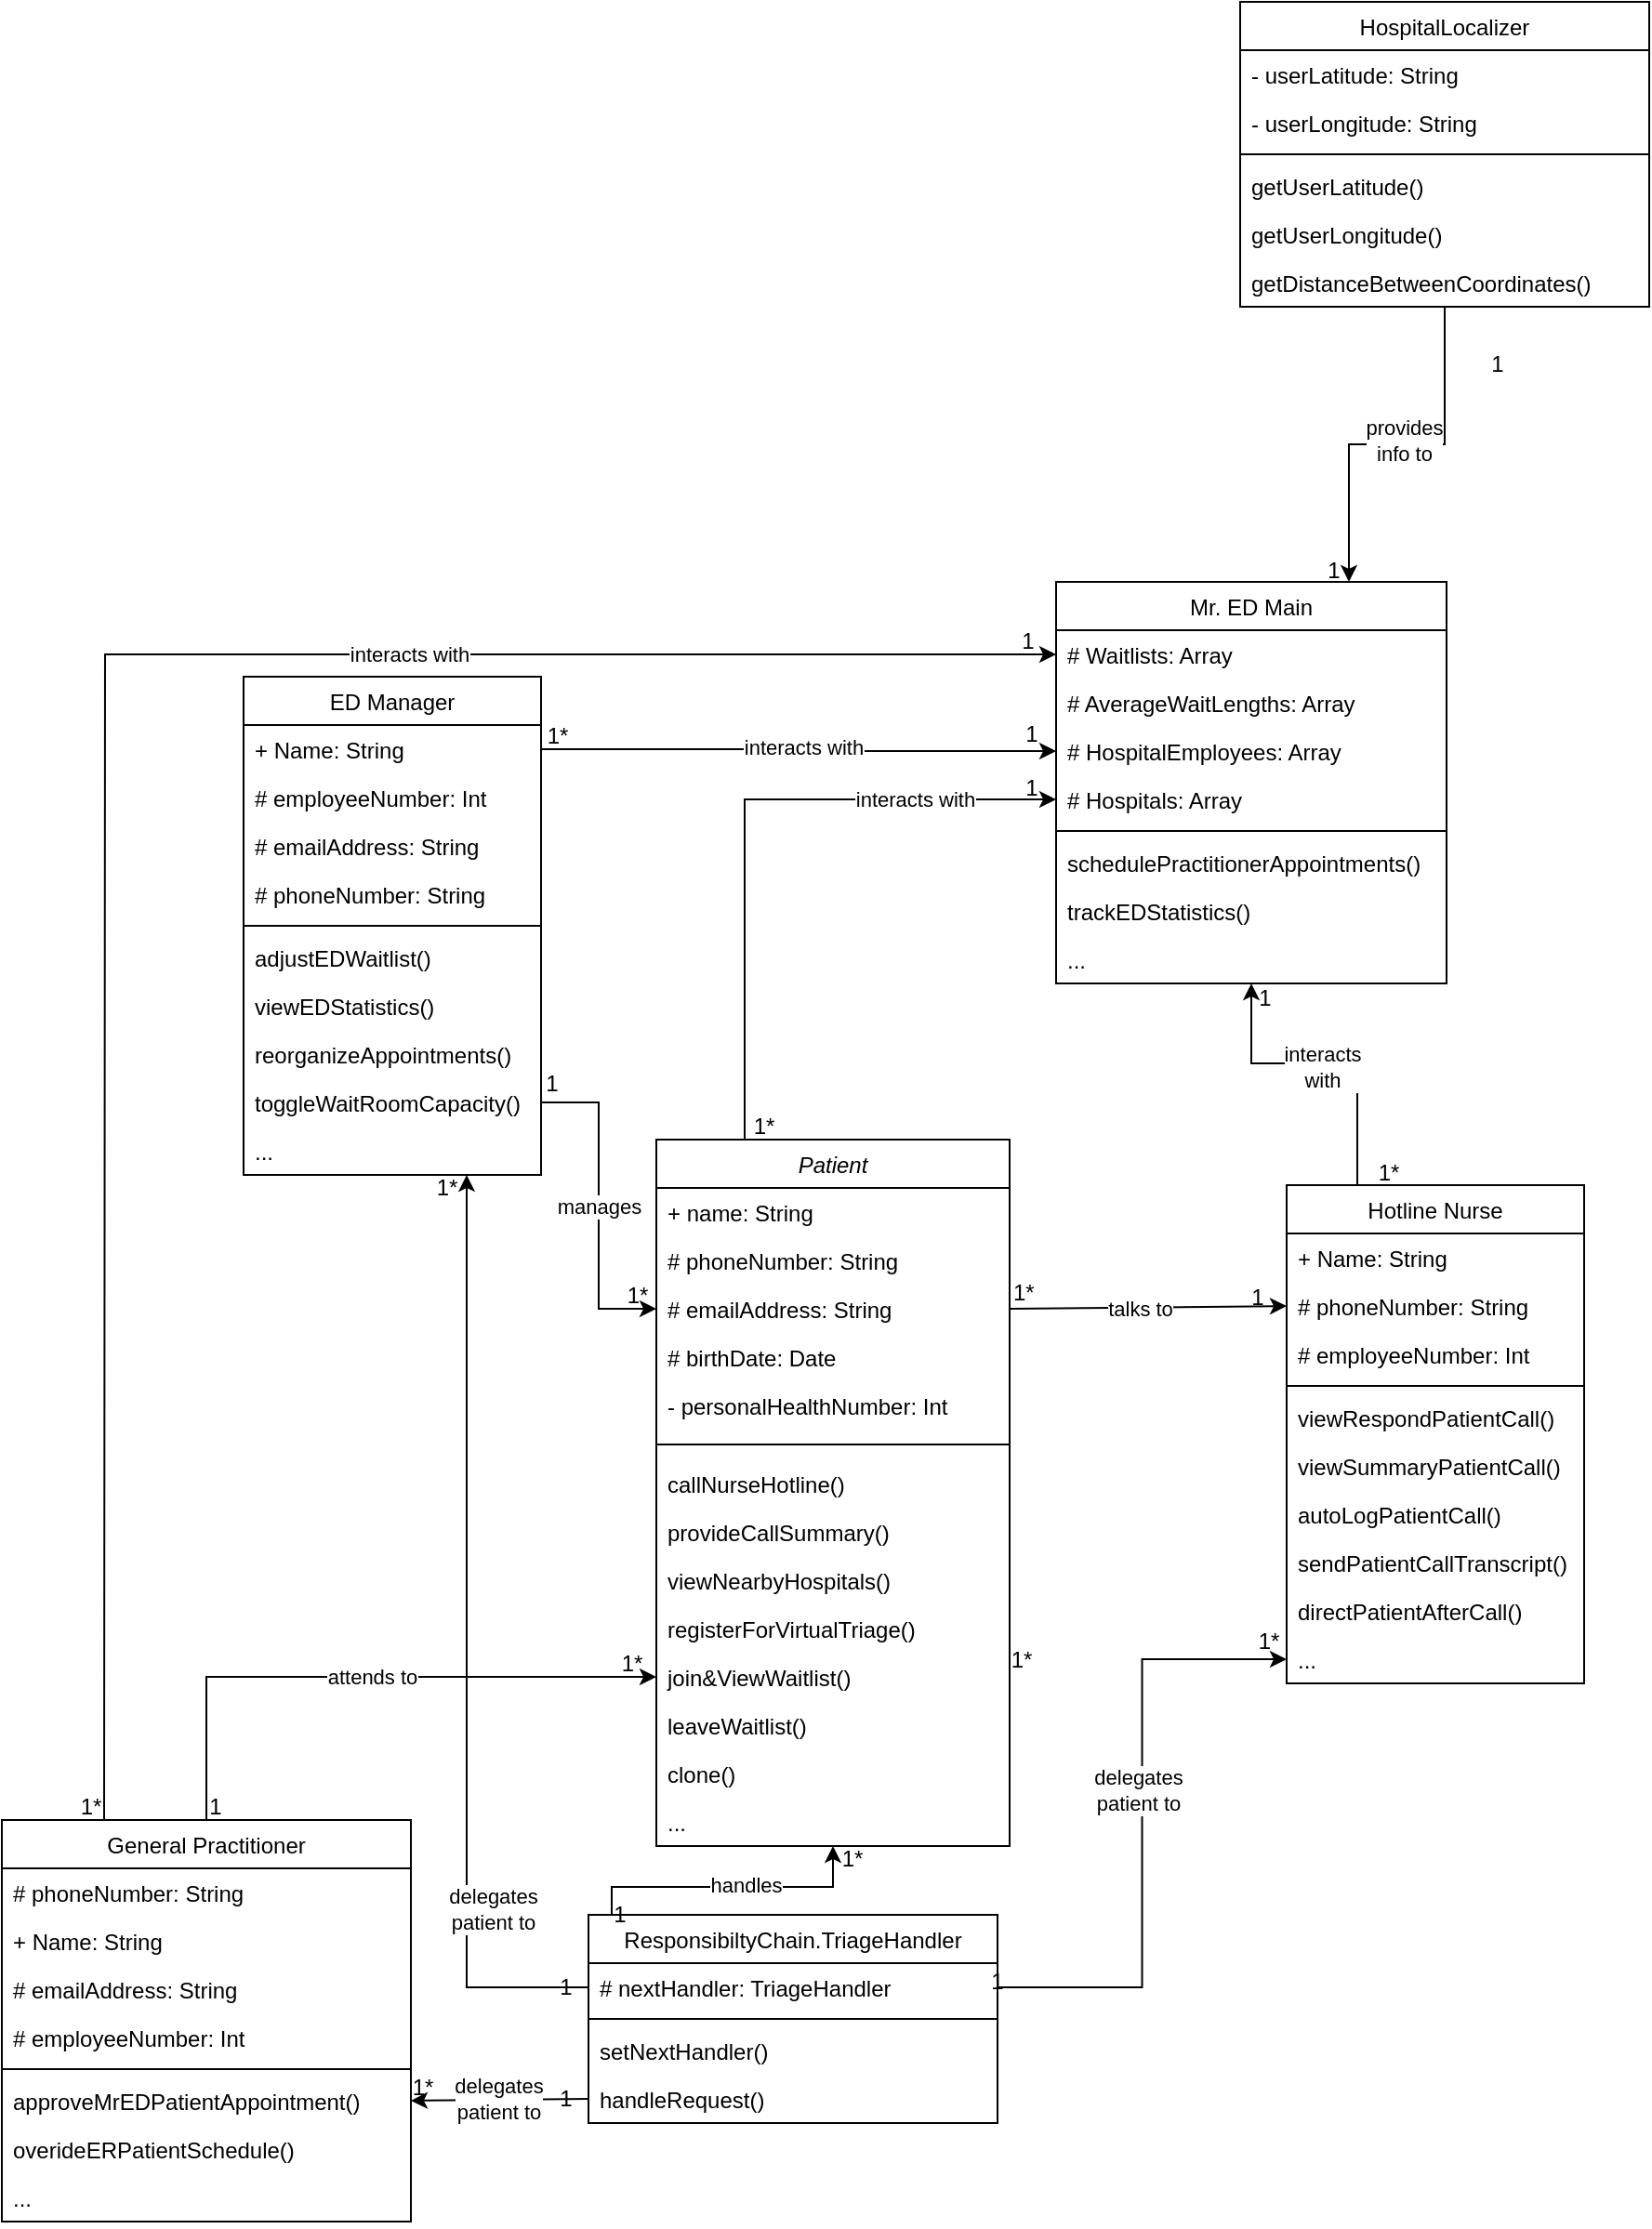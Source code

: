 <mxfile version="24.8.8">
  <diagram id="C5RBs43oDa-KdzZeNtuy" name="Page-1">
    <mxGraphModel dx="1405" dy="684" grid="1" gridSize="10" guides="1" tooltips="1" connect="1" arrows="1" fold="1" page="1" pageScale="1" pageWidth="827" pageHeight="1169" math="0" shadow="0">
      <root>
        <mxCell id="WIyWlLk6GJQsqaUBKTNV-0" />
        <mxCell id="WIyWlLk6GJQsqaUBKTNV-1" parent="WIyWlLk6GJQsqaUBKTNV-0" />
        <mxCell id="qQbIcZdgjEW8v5UKSIZu-0" value="" style="endArrow=classic;shadow=0;strokeWidth=1;rounded=0;endFill=1;elbow=vertical;exitX=1;exitY=0.5;exitDx=0;exitDy=0;entryX=0;entryY=0.5;entryDx=0;entryDy=0;" edge="1" parent="WIyWlLk6GJQsqaUBKTNV-1" source="qQbIcZdgjEW8v5UKSIZu-126" target="qQbIcZdgjEW8v5UKSIZu-165">
          <mxGeometry x="-0.002" relative="1" as="geometry">
            <mxPoint x="545" y="922.151" as="sourcePoint" />
            <mxPoint x="754" y="983" as="targetPoint" />
            <mxPoint as="offset" />
          </mxGeometry>
        </mxCell>
        <mxCell id="qQbIcZdgjEW8v5UKSIZu-1" value="1*" style="resizable=0;align=left;verticalAlign=bottom;labelBackgroundColor=none;fontSize=12;" connectable="0" vertex="1" parent="qQbIcZdgjEW8v5UKSIZu-0">
          <mxGeometry x="-1" relative="1" as="geometry">
            <mxPoint as="offset" />
          </mxGeometry>
        </mxCell>
        <mxCell id="qQbIcZdgjEW8v5UKSIZu-2" value="talks to" style="edgeLabel;html=1;align=center;verticalAlign=middle;resizable=0;points=[];" vertex="1" connectable="0" parent="qQbIcZdgjEW8v5UKSIZu-0">
          <mxGeometry x="0.102" y="-2" relative="1" as="geometry">
            <mxPoint x="-12" y="-1" as="offset" />
          </mxGeometry>
        </mxCell>
        <mxCell id="qQbIcZdgjEW8v5UKSIZu-3" value="interacts with" style="edgeStyle=orthogonalEdgeStyle;rounded=0;orthogonalLoop=1;jettySize=auto;html=1;exitX=0.25;exitY=0;exitDx=0;exitDy=0;entryX=0;entryY=0.5;entryDx=0;entryDy=0;" edge="1" parent="WIyWlLk6GJQsqaUBKTNV-1" source="qQbIcZdgjEW8v5UKSIZu-123" target="qQbIcZdgjEW8v5UKSIZu-60">
          <mxGeometry x="0.565" relative="1" as="geometry">
            <mxPoint as="offset" />
          </mxGeometry>
        </mxCell>
        <mxCell id="qQbIcZdgjEW8v5UKSIZu-4" value="ED Manager" style="swimlane;fontStyle=0;align=center;verticalAlign=top;childLayout=stackLayout;horizontal=1;startSize=26;horizontalStack=0;resizeParent=1;resizeLast=0;collapsible=1;marginBottom=0;rounded=0;shadow=0;strokeWidth=1;" vertex="1" parent="WIyWlLk6GJQsqaUBKTNV-1">
          <mxGeometry x="240" y="643" width="160" height="268" as="geometry">
            <mxRectangle x="130" y="380" width="160" height="26" as="alternateBounds" />
          </mxGeometry>
        </mxCell>
        <mxCell id="qQbIcZdgjEW8v5UKSIZu-5" value="+ Name: String" style="text;align=left;verticalAlign=top;spacingLeft=4;spacingRight=4;overflow=hidden;rotatable=0;points=[[0,0.5],[1,0.5]];portConstraint=eastwest;" vertex="1" parent="qQbIcZdgjEW8v5UKSIZu-4">
          <mxGeometry y="26" width="160" height="26" as="geometry" />
        </mxCell>
        <mxCell id="qQbIcZdgjEW8v5UKSIZu-6" value="# employeeNumber: Int" style="text;align=left;verticalAlign=top;spacingLeft=4;spacingRight=4;overflow=hidden;rotatable=0;points=[[0,0.5],[1,0.5]];portConstraint=eastwest;rounded=0;shadow=0;html=0;" vertex="1" parent="qQbIcZdgjEW8v5UKSIZu-4">
          <mxGeometry y="52" width="160" height="26" as="geometry" />
        </mxCell>
        <mxCell id="qQbIcZdgjEW8v5UKSIZu-7" value="# emailAddress: String" style="text;align=left;verticalAlign=top;spacingLeft=4;spacingRight=4;overflow=hidden;rotatable=0;points=[[0,0.5],[1,0.5]];portConstraint=eastwest;rounded=0;shadow=0;html=0;" vertex="1" parent="qQbIcZdgjEW8v5UKSIZu-4">
          <mxGeometry y="78" width="160" height="26" as="geometry" />
        </mxCell>
        <mxCell id="qQbIcZdgjEW8v5UKSIZu-8" value="# phoneNumber: String" style="text;align=left;verticalAlign=top;spacingLeft=4;spacingRight=4;overflow=hidden;rotatable=0;points=[[0,0.5],[1,0.5]];portConstraint=eastwest;rounded=0;shadow=0;html=0;" vertex="1" parent="qQbIcZdgjEW8v5UKSIZu-4">
          <mxGeometry y="104" width="160" height="26" as="geometry" />
        </mxCell>
        <mxCell id="qQbIcZdgjEW8v5UKSIZu-9" value="" style="line;html=1;strokeWidth=1;align=left;verticalAlign=middle;spacingTop=-1;spacingLeft=3;spacingRight=3;rotatable=0;labelPosition=right;points=[];portConstraint=eastwest;" vertex="1" parent="qQbIcZdgjEW8v5UKSIZu-4">
          <mxGeometry y="130" width="160" height="8" as="geometry" />
        </mxCell>
        <mxCell id="qQbIcZdgjEW8v5UKSIZu-10" value="adjustEDWaitlist()&#xa;" style="text;align=left;verticalAlign=top;spacingLeft=4;spacingRight=4;overflow=hidden;rotatable=0;points=[[0,0.5],[1,0.5]];portConstraint=eastwest;" vertex="1" parent="qQbIcZdgjEW8v5UKSIZu-4">
          <mxGeometry y="138" width="160" height="26" as="geometry" />
        </mxCell>
        <mxCell id="qQbIcZdgjEW8v5UKSIZu-11" value="viewEDStatistics()&#xa;" style="text;align=left;verticalAlign=top;spacingLeft=4;spacingRight=4;overflow=hidden;rotatable=0;points=[[0,0.5],[1,0.5]];portConstraint=eastwest;" vertex="1" parent="qQbIcZdgjEW8v5UKSIZu-4">
          <mxGeometry y="164" width="160" height="26" as="geometry" />
        </mxCell>
        <mxCell id="qQbIcZdgjEW8v5UKSIZu-12" value="reorganizeAppointments()" style="text;align=left;verticalAlign=top;spacingLeft=4;spacingRight=4;overflow=hidden;rotatable=0;points=[[0,0.5],[1,0.5]];portConstraint=eastwest;" vertex="1" parent="qQbIcZdgjEW8v5UKSIZu-4">
          <mxGeometry y="190" width="160" height="26" as="geometry" />
        </mxCell>
        <mxCell id="qQbIcZdgjEW8v5UKSIZu-13" value="toggleWaitRoomCapacity()" style="text;align=left;verticalAlign=top;spacingLeft=4;spacingRight=4;overflow=hidden;rotatable=0;points=[[0,0.5],[1,0.5]];portConstraint=eastwest;" vertex="1" parent="qQbIcZdgjEW8v5UKSIZu-4">
          <mxGeometry y="216" width="160" height="26" as="geometry" />
        </mxCell>
        <mxCell id="qQbIcZdgjEW8v5UKSIZu-14" value="..." style="text;align=left;verticalAlign=top;spacingLeft=4;spacingRight=4;overflow=hidden;rotatable=0;points=[[0,0.5],[1,0.5]];portConstraint=eastwest;" vertex="1" parent="qQbIcZdgjEW8v5UKSIZu-4">
          <mxGeometry y="242" width="160" height="26" as="geometry" />
        </mxCell>
        <mxCell id="qQbIcZdgjEW8v5UKSIZu-15" style="edgeStyle=orthogonalEdgeStyle;rounded=0;orthogonalLoop=1;jettySize=auto;html=1;entryX=0.5;entryY=1;entryDx=0;entryDy=0;" edge="1" parent="WIyWlLk6GJQsqaUBKTNV-1" source="qQbIcZdgjEW8v5UKSIZu-163" target="qQbIcZdgjEW8v5UKSIZu-56">
          <mxGeometry relative="1" as="geometry">
            <mxPoint x="750" y="814" as="targetPoint" />
            <Array as="points">
              <mxPoint x="839" y="851" />
              <mxPoint x="782" y="851" />
            </Array>
          </mxGeometry>
        </mxCell>
        <mxCell id="qQbIcZdgjEW8v5UKSIZu-16" value="interacts&lt;div&gt;with&lt;/div&gt;" style="edgeLabel;html=1;align=center;verticalAlign=middle;resizable=0;points=[];" vertex="1" connectable="0" parent="qQbIcZdgjEW8v5UKSIZu-15">
          <mxGeometry x="0.129" y="1" relative="1" as="geometry">
            <mxPoint x="9" y="1" as="offset" />
          </mxGeometry>
        </mxCell>
        <mxCell id="qQbIcZdgjEW8v5UKSIZu-17" value="interacts with" style="edgeStyle=orthogonalEdgeStyle;rounded=0;orthogonalLoop=1;jettySize=auto;html=1;entryX=0;entryY=0.5;entryDx=0;entryDy=0;" edge="1" parent="WIyWlLk6GJQsqaUBKTNV-1" target="qQbIcZdgjEW8v5UKSIZu-57">
          <mxGeometry x="0.389" relative="1" as="geometry">
            <mxPoint x="165" y="1258" as="sourcePoint" />
            <mxPoint as="offset" />
          </mxGeometry>
        </mxCell>
        <mxCell id="qQbIcZdgjEW8v5UKSIZu-18" value="manages" style="edgeStyle=orthogonalEdgeStyle;rounded=0;orthogonalLoop=1;jettySize=auto;html=1;exitX=1;exitY=0.5;exitDx=0;exitDy=0;entryX=0;entryY=0.5;entryDx=0;entryDy=0;" edge="1" parent="WIyWlLk6GJQsqaUBKTNV-1" source="qQbIcZdgjEW8v5UKSIZu-13" target="qQbIcZdgjEW8v5UKSIZu-126">
          <mxGeometry relative="1" as="geometry" />
        </mxCell>
        <mxCell id="qQbIcZdgjEW8v5UKSIZu-19" value="1*" style="text;strokeColor=none;align=center;fillColor=none;html=1;verticalAlign=middle;whiteSpace=wrap;rounded=0;" vertex="1" parent="WIyWlLk6GJQsqaUBKTNV-1">
          <mxGeometry x="379" y="660" width="60" height="30" as="geometry" />
        </mxCell>
        <mxCell id="qQbIcZdgjEW8v5UKSIZu-20" value="1" style="text;strokeColor=none;align=center;fillColor=none;html=1;verticalAlign=middle;whiteSpace=wrap;rounded=0;" vertex="1" parent="WIyWlLk6GJQsqaUBKTNV-1">
          <mxGeometry x="376" y="847" width="60" height="30" as="geometry" />
        </mxCell>
        <mxCell id="qQbIcZdgjEW8v5UKSIZu-21" value="" style="rounded=0;whiteSpace=wrap;html=1;strokeColor=none;" vertex="1" parent="WIyWlLk6GJQsqaUBKTNV-1">
          <mxGeometry x="127" y="1355" width="120" height="60" as="geometry" />
        </mxCell>
        <mxCell id="qQbIcZdgjEW8v5UKSIZu-22" style="edgeStyle=orthogonalEdgeStyle;rounded=0;orthogonalLoop=1;jettySize=auto;html=1;entryX=0.5;entryY=1;entryDx=0;entryDy=0;" edge="1" parent="WIyWlLk6GJQsqaUBKTNV-1" source="qQbIcZdgjEW8v5UKSIZu-24" target="qQbIcZdgjEW8v5UKSIZu-123">
          <mxGeometry relative="1" as="geometry">
            <Array as="points">
              <mxPoint x="438" y="1294" />
              <mxPoint x="557" y="1294" />
            </Array>
          </mxGeometry>
        </mxCell>
        <mxCell id="qQbIcZdgjEW8v5UKSIZu-23" value="handles" style="edgeLabel;html=1;align=center;verticalAlign=middle;resizable=0;points=[];" vertex="1" connectable="0" parent="qQbIcZdgjEW8v5UKSIZu-22">
          <mxGeometry x="-0.354" y="2" relative="1" as="geometry">
            <mxPoint x="36" y="1" as="offset" />
          </mxGeometry>
        </mxCell>
        <mxCell id="qQbIcZdgjEW8v5UKSIZu-24" value="ResponsibiltyChain.TriageHandler" style="swimlane;fontStyle=0;align=center;verticalAlign=top;childLayout=stackLayout;horizontal=1;startSize=26;horizontalStack=0;resizeParent=1;resizeLast=0;collapsible=1;marginBottom=0;rounded=0;shadow=0;strokeWidth=1;" vertex="1" parent="WIyWlLk6GJQsqaUBKTNV-1">
          <mxGeometry x="425.5" y="1309" width="220" height="112" as="geometry">
            <mxRectangle x="550" y="140" width="160" height="26" as="alternateBounds" />
          </mxGeometry>
        </mxCell>
        <mxCell id="qQbIcZdgjEW8v5UKSIZu-25" value="# nextHandler: TriageHandler" style="text;align=left;verticalAlign=top;spacingLeft=4;spacingRight=4;overflow=hidden;rotatable=0;points=[[0,0.5],[1,0.5]];portConstraint=eastwest;rounded=0;shadow=0;html=0;" vertex="1" parent="qQbIcZdgjEW8v5UKSIZu-24">
          <mxGeometry y="26" width="220" height="26" as="geometry" />
        </mxCell>
        <mxCell id="qQbIcZdgjEW8v5UKSIZu-26" value="" style="line;html=1;strokeWidth=1;align=left;verticalAlign=middle;spacingTop=-1;spacingLeft=3;spacingRight=3;rotatable=0;labelPosition=right;points=[];portConstraint=eastwest;" vertex="1" parent="qQbIcZdgjEW8v5UKSIZu-24">
          <mxGeometry y="52" width="220" height="8" as="geometry" />
        </mxCell>
        <mxCell id="qQbIcZdgjEW8v5UKSIZu-27" value="setNextHandler()" style="text;align=left;verticalAlign=top;spacingLeft=4;spacingRight=4;overflow=hidden;rotatable=0;points=[[0,0.5],[1,0.5]];portConstraint=eastwest;" vertex="1" parent="qQbIcZdgjEW8v5UKSIZu-24">
          <mxGeometry y="60" width="220" height="26" as="geometry" />
        </mxCell>
        <mxCell id="qQbIcZdgjEW8v5UKSIZu-28" value="handleRequest()" style="text;align=left;verticalAlign=top;spacingLeft=4;spacingRight=4;overflow=hidden;rotatable=0;points=[[0,0.5],[1,0.5]];portConstraint=eastwest;" vertex="1" parent="qQbIcZdgjEW8v5UKSIZu-24">
          <mxGeometry y="86" width="220" height="26" as="geometry" />
        </mxCell>
        <mxCell id="qQbIcZdgjEW8v5UKSIZu-29" value="" style="group" vertex="1" connectable="0" parent="WIyWlLk6GJQsqaUBKTNV-1">
          <mxGeometry x="110" y="1234" width="256" height="215" as="geometry" />
        </mxCell>
        <mxCell id="qQbIcZdgjEW8v5UKSIZu-30" value="" style="group" vertex="1" connectable="0" parent="qQbIcZdgjEW8v5UKSIZu-29">
          <mxGeometry width="220" height="215" as="geometry" />
        </mxCell>
        <mxCell id="qQbIcZdgjEW8v5UKSIZu-31" value="General Practitioner" style="swimlane;fontStyle=0;align=center;verticalAlign=top;childLayout=stackLayout;horizontal=1;startSize=26;horizontalStack=0;resizeParent=1;resizeLast=0;collapsible=1;marginBottom=0;rounded=0;shadow=0;strokeWidth=1;" vertex="1" parent="qQbIcZdgjEW8v5UKSIZu-30">
          <mxGeometry y="24" width="220" height="216" as="geometry">
            <mxRectangle x="550" y="140" width="160" height="26" as="alternateBounds" />
          </mxGeometry>
        </mxCell>
        <mxCell id="qQbIcZdgjEW8v5UKSIZu-32" value="# phoneNumber: String" style="text;align=left;verticalAlign=top;spacingLeft=4;spacingRight=4;overflow=hidden;rotatable=0;points=[[0,0.5],[1,0.5]];portConstraint=eastwest;rounded=0;shadow=0;html=0;" vertex="1" parent="qQbIcZdgjEW8v5UKSIZu-31">
          <mxGeometry y="26" width="220" height="26" as="geometry" />
        </mxCell>
        <mxCell id="qQbIcZdgjEW8v5UKSIZu-33" value="+ Name: String" style="text;align=left;verticalAlign=top;spacingLeft=4;spacingRight=4;overflow=hidden;rotatable=0;points=[[0,0.5],[1,0.5]];portConstraint=eastwest;" vertex="1" parent="qQbIcZdgjEW8v5UKSIZu-31">
          <mxGeometry y="52" width="220" height="26" as="geometry" />
        </mxCell>
        <mxCell id="qQbIcZdgjEW8v5UKSIZu-34" value="# emailAddress: String" style="text;align=left;verticalAlign=top;spacingLeft=4;spacingRight=4;overflow=hidden;rotatable=0;points=[[0,0.5],[1,0.5]];portConstraint=eastwest;rounded=0;shadow=0;html=0;" vertex="1" parent="qQbIcZdgjEW8v5UKSIZu-31">
          <mxGeometry y="78" width="220" height="26" as="geometry" />
        </mxCell>
        <mxCell id="qQbIcZdgjEW8v5UKSIZu-35" value="# employeeNumber: Int" style="text;align=left;verticalAlign=top;spacingLeft=4;spacingRight=4;overflow=hidden;rotatable=0;points=[[0,0.5],[1,0.5]];portConstraint=eastwest;rounded=0;shadow=0;html=0;" vertex="1" parent="qQbIcZdgjEW8v5UKSIZu-31">
          <mxGeometry y="104" width="220" height="26" as="geometry" />
        </mxCell>
        <mxCell id="qQbIcZdgjEW8v5UKSIZu-36" value="" style="line;html=1;strokeWidth=1;align=left;verticalAlign=middle;spacingTop=-1;spacingLeft=3;spacingRight=3;rotatable=0;labelPosition=right;points=[];portConstraint=eastwest;" vertex="1" parent="qQbIcZdgjEW8v5UKSIZu-31">
          <mxGeometry y="130" width="220" height="8" as="geometry" />
        </mxCell>
        <mxCell id="qQbIcZdgjEW8v5UKSIZu-37" value="approveMrEDPatientAppointment()" style="text;align=left;verticalAlign=top;spacingLeft=4;spacingRight=4;overflow=hidden;rotatable=0;points=[[0,0.5],[1,0.5]];portConstraint=eastwest;" vertex="1" parent="qQbIcZdgjEW8v5UKSIZu-31">
          <mxGeometry y="138" width="220" height="26" as="geometry" />
        </mxCell>
        <mxCell id="qQbIcZdgjEW8v5UKSIZu-38" value="overideERPatientSchedule()" style="text;align=left;verticalAlign=top;spacingLeft=4;spacingRight=4;overflow=hidden;rotatable=0;points=[[0,0.5],[1,0.5]];portConstraint=eastwest;" vertex="1" parent="qQbIcZdgjEW8v5UKSIZu-31">
          <mxGeometry y="164" width="220" height="26" as="geometry" />
        </mxCell>
        <mxCell id="qQbIcZdgjEW8v5UKSIZu-39" value="..." style="text;align=left;verticalAlign=top;spacingLeft=4;spacingRight=4;overflow=hidden;rotatable=0;points=[[0,0.5],[1,0.5]];portConstraint=eastwest;" vertex="1" parent="qQbIcZdgjEW8v5UKSIZu-31">
          <mxGeometry y="190" width="220" height="26" as="geometry" />
        </mxCell>
        <mxCell id="qQbIcZdgjEW8v5UKSIZu-40" value="1*" style="text;strokeColor=none;align=center;fillColor=none;html=1;verticalAlign=middle;whiteSpace=wrap;rounded=0;" vertex="1" parent="qQbIcZdgjEW8v5UKSIZu-30">
          <mxGeometry x="18" y="2" width="60" height="30" as="geometry" />
        </mxCell>
        <mxCell id="qQbIcZdgjEW8v5UKSIZu-41" value="1" style="text;strokeColor=none;align=center;fillColor=none;html=1;verticalAlign=middle;whiteSpace=wrap;rounded=0;" vertex="1" parent="qQbIcZdgjEW8v5UKSIZu-30">
          <mxGeometry x="85" y="2" width="60" height="30" as="geometry" />
        </mxCell>
        <mxCell id="qQbIcZdgjEW8v5UKSIZu-42" value="1*" style="text;html=1;align=center;verticalAlign=middle;resizable=0;points=[];autosize=1;strokeColor=none;fillColor=none;" vertex="1" parent="qQbIcZdgjEW8v5UKSIZu-29">
          <mxGeometry x="211" y="155" width="29" height="26" as="geometry" />
        </mxCell>
        <mxCell id="qQbIcZdgjEW8v5UKSIZu-43" style="rounded=0;orthogonalLoop=1;jettySize=auto;html=1;exitX=1;exitY=0.5;exitDx=0;exitDy=0;entryX=0;entryY=0.5;entryDx=0;entryDy=0;edgeStyle=orthogonalEdgeStyle;" edge="1" parent="WIyWlLk6GJQsqaUBKTNV-1" source="qQbIcZdgjEW8v5UKSIZu-25" target="qQbIcZdgjEW8v5UKSIZu-173">
          <mxGeometry relative="1" as="geometry">
            <mxPoint x="754" y="1117" as="targetPoint" />
          </mxGeometry>
        </mxCell>
        <mxCell id="qQbIcZdgjEW8v5UKSIZu-44" value="delegates&lt;div&gt;patient to&lt;/div&gt;" style="edgeLabel;html=1;align=center;verticalAlign=middle;resizable=0;points=[];" vertex="1" connectable="0" parent="qQbIcZdgjEW8v5UKSIZu-43">
          <mxGeometry x="-0.154" y="2" relative="1" as="geometry">
            <mxPoint x="-1" y="-44" as="offset" />
          </mxGeometry>
        </mxCell>
        <mxCell id="qQbIcZdgjEW8v5UKSIZu-45" style="edgeStyle=orthogonalEdgeStyle;rounded=0;orthogonalLoop=1;jettySize=auto;html=1;entryX=0;entryY=0.5;entryDx=0;entryDy=0;" edge="1" parent="WIyWlLk6GJQsqaUBKTNV-1" source="qQbIcZdgjEW8v5UKSIZu-31" target="qQbIcZdgjEW8v5UKSIZu-134">
          <mxGeometry relative="1" as="geometry" />
        </mxCell>
        <mxCell id="qQbIcZdgjEW8v5UKSIZu-46" value="attends to" style="edgeLabel;html=1;align=center;verticalAlign=middle;resizable=0;points=[];" vertex="1" connectable="0" parent="qQbIcZdgjEW8v5UKSIZu-45">
          <mxGeometry x="0.037" relative="1" as="geometry">
            <mxPoint as="offset" />
          </mxGeometry>
        </mxCell>
        <mxCell id="qQbIcZdgjEW8v5UKSIZu-47" style="rounded=0;orthogonalLoop=1;jettySize=auto;html=1;entryX=1;entryY=0.5;entryDx=0;entryDy=0;exitX=0;exitY=0.5;exitDx=0;exitDy=0;" edge="1" parent="WIyWlLk6GJQsqaUBKTNV-1" source="qQbIcZdgjEW8v5UKSIZu-28" target="qQbIcZdgjEW8v5UKSIZu-37">
          <mxGeometry relative="1" as="geometry" />
        </mxCell>
        <mxCell id="qQbIcZdgjEW8v5UKSIZu-48" value="delegates&lt;div&gt;patient to&lt;/div&gt;" style="edgeLabel;html=1;align=center;verticalAlign=middle;resizable=0;points=[];" vertex="1" connectable="0" parent="qQbIcZdgjEW8v5UKSIZu-47">
          <mxGeometry x="0.017" y="-1" relative="1" as="geometry">
            <mxPoint as="offset" />
          </mxGeometry>
        </mxCell>
        <mxCell id="qQbIcZdgjEW8v5UKSIZu-49" style="edgeStyle=orthogonalEdgeStyle;rounded=0;orthogonalLoop=1;jettySize=auto;html=1;entryX=0.75;entryY=1;entryDx=0;entryDy=0;" edge="1" parent="WIyWlLk6GJQsqaUBKTNV-1" source="qQbIcZdgjEW8v5UKSIZu-25" target="qQbIcZdgjEW8v5UKSIZu-4">
          <mxGeometry relative="1" as="geometry">
            <mxPoint x="381.222" y="870.901" as="targetPoint" />
          </mxGeometry>
        </mxCell>
        <mxCell id="qQbIcZdgjEW8v5UKSIZu-50" value="delegates&lt;div&gt;patient to&lt;/div&gt;" style="edgeLabel;html=1;align=center;verticalAlign=middle;resizable=0;points=[];" vertex="1" connectable="0" parent="qQbIcZdgjEW8v5UKSIZu-49">
          <mxGeometry x="-0.861" y="-4" relative="1" as="geometry">
            <mxPoint x="-17" y="-38" as="offset" />
          </mxGeometry>
        </mxCell>
        <mxCell id="qQbIcZdgjEW8v5UKSIZu-55" value="" style="group" vertex="1" connectable="0" parent="WIyWlLk6GJQsqaUBKTNV-1">
          <mxGeometry x="632" y="592" width="255" height="216" as="geometry" />
        </mxCell>
        <mxCell id="qQbIcZdgjEW8v5UKSIZu-56" value="Mr. ED Main" style="swimlane;fontStyle=0;align=center;verticalAlign=top;childLayout=stackLayout;horizontal=1;startSize=26;horizontalStack=0;resizeParent=1;resizeLast=0;collapsible=1;marginBottom=0;rounded=0;shadow=0;strokeWidth=1;" vertex="1" parent="qQbIcZdgjEW8v5UKSIZu-55">
          <mxGeometry x="45" width="210" height="216" as="geometry">
            <mxRectangle x="550" y="140" width="160" height="26" as="alternateBounds" />
          </mxGeometry>
        </mxCell>
        <mxCell id="qQbIcZdgjEW8v5UKSIZu-57" value="# Waitlists: Array " style="text;align=left;verticalAlign=top;spacingLeft=4;spacingRight=4;overflow=hidden;rotatable=0;points=[[0,0.5],[1,0.5]];portConstraint=eastwest;rounded=0;shadow=0;html=0;" vertex="1" parent="qQbIcZdgjEW8v5UKSIZu-56">
          <mxGeometry y="26" width="210" height="26" as="geometry" />
        </mxCell>
        <mxCell id="qQbIcZdgjEW8v5UKSIZu-58" value="# AverageWaitLengths: Array " style="text;align=left;verticalAlign=top;spacingLeft=4;spacingRight=4;overflow=hidden;rotatable=0;points=[[0,0.5],[1,0.5]];portConstraint=eastwest;rounded=0;shadow=0;html=0;" vertex="1" parent="qQbIcZdgjEW8v5UKSIZu-56">
          <mxGeometry y="52" width="210" height="26" as="geometry" />
        </mxCell>
        <mxCell id="qQbIcZdgjEW8v5UKSIZu-59" value="# HospitalEmployees: Array " style="text;align=left;verticalAlign=top;spacingLeft=4;spacingRight=4;overflow=hidden;rotatable=0;points=[[0,0.5],[1,0.5]];portConstraint=eastwest;rounded=0;shadow=0;html=0;" vertex="1" parent="qQbIcZdgjEW8v5UKSIZu-56">
          <mxGeometry y="78" width="210" height="26" as="geometry" />
        </mxCell>
        <mxCell id="qQbIcZdgjEW8v5UKSIZu-60" value="# Hospitals: Array " style="text;align=left;verticalAlign=top;spacingLeft=4;spacingRight=4;overflow=hidden;rotatable=0;points=[[0,0.5],[1,0.5]];portConstraint=eastwest;rounded=0;shadow=0;html=0;" vertex="1" parent="qQbIcZdgjEW8v5UKSIZu-56">
          <mxGeometry y="104" width="210" height="26" as="geometry" />
        </mxCell>
        <mxCell id="qQbIcZdgjEW8v5UKSIZu-61" value="" style="line;html=1;strokeWidth=1;align=left;verticalAlign=middle;spacingTop=-1;spacingLeft=3;spacingRight=3;rotatable=0;labelPosition=right;points=[];portConstraint=eastwest;" vertex="1" parent="qQbIcZdgjEW8v5UKSIZu-56">
          <mxGeometry y="130" width="210" height="8" as="geometry" />
        </mxCell>
        <mxCell id="qQbIcZdgjEW8v5UKSIZu-62" value="schedulePractitionerAppointments()" style="text;align=left;verticalAlign=top;spacingLeft=4;spacingRight=4;overflow=hidden;rotatable=0;points=[[0,0.5],[1,0.5]];portConstraint=eastwest;" vertex="1" parent="qQbIcZdgjEW8v5UKSIZu-56">
          <mxGeometry y="138" width="210" height="26" as="geometry" />
        </mxCell>
        <mxCell id="qQbIcZdgjEW8v5UKSIZu-63" value="trackEDStatistics()&#xa;" style="text;align=left;verticalAlign=top;spacingLeft=4;spacingRight=4;overflow=hidden;rotatable=0;points=[[0,0.5],[1,0.5]];portConstraint=eastwest;" vertex="1" parent="qQbIcZdgjEW8v5UKSIZu-56">
          <mxGeometry y="164" width="210" height="26" as="geometry" />
        </mxCell>
        <mxCell id="qQbIcZdgjEW8v5UKSIZu-64" value="..." style="text;align=left;verticalAlign=top;spacingLeft=4;spacingRight=4;overflow=hidden;rotatable=0;points=[[0,0.5],[1,0.5]];portConstraint=eastwest;" vertex="1" parent="qQbIcZdgjEW8v5UKSIZu-56">
          <mxGeometry y="190" width="210" height="26" as="geometry" />
        </mxCell>
        <mxCell id="qQbIcZdgjEW8v5UKSIZu-65" value="1" style="text;strokeColor=none;align=center;fillColor=none;html=1;verticalAlign=middle;whiteSpace=wrap;rounded=0;" vertex="1" parent="qQbIcZdgjEW8v5UKSIZu-55">
          <mxGeometry y="17" width="60" height="30" as="geometry" />
        </mxCell>
        <mxCell id="qQbIcZdgjEW8v5UKSIZu-66" value="1" style="text;strokeColor=none;align=center;fillColor=none;html=1;verticalAlign=middle;whiteSpace=wrap;rounded=0;" vertex="1" parent="qQbIcZdgjEW8v5UKSIZu-55">
          <mxGeometry x="2" y="96" width="60" height="30" as="geometry" />
        </mxCell>
        <mxCell id="qQbIcZdgjEW8v5UKSIZu-67" value="1" style="text;strokeColor=none;align=center;fillColor=none;html=1;verticalAlign=middle;whiteSpace=wrap;rounded=0;" vertex="1" parent="qQbIcZdgjEW8v5UKSIZu-55">
          <mxGeometry x="2" y="67" width="60" height="30" as="geometry" />
        </mxCell>
        <mxCell id="qQbIcZdgjEW8v5UKSIZu-68" style="edgeStyle=orthogonalEdgeStyle;rounded=0;orthogonalLoop=1;jettySize=auto;html=1;exitX=1;exitY=0.5;exitDx=0;exitDy=0;" edge="1" parent="WIyWlLk6GJQsqaUBKTNV-1" source="qQbIcZdgjEW8v5UKSIZu-5" target="qQbIcZdgjEW8v5UKSIZu-59">
          <mxGeometry relative="1" as="geometry" />
        </mxCell>
        <mxCell id="qQbIcZdgjEW8v5UKSIZu-69" value="interacts with" style="edgeLabel;html=1;align=center;verticalAlign=middle;resizable=0;points=[];" vertex="1" connectable="0" parent="qQbIcZdgjEW8v5UKSIZu-68">
          <mxGeometry x="0.023" y="2" relative="1" as="geometry">
            <mxPoint as="offset" />
          </mxGeometry>
        </mxCell>
        <mxCell id="qQbIcZdgjEW8v5UKSIZu-105" style="edgeStyle=orthogonalEdgeStyle;rounded=0;orthogonalLoop=1;jettySize=auto;html=1;entryX=0.75;entryY=0;entryDx=0;entryDy=0;" edge="1" parent="WIyWlLk6GJQsqaUBKTNV-1" source="qQbIcZdgjEW8v5UKSIZu-107" target="qQbIcZdgjEW8v5UKSIZu-56">
          <mxGeometry relative="1" as="geometry" />
        </mxCell>
        <mxCell id="qQbIcZdgjEW8v5UKSIZu-106" value="provides&lt;div&gt;info to&lt;/div&gt;" style="edgeLabel;html=1;align=center;verticalAlign=middle;resizable=0;points=[];" vertex="1" connectable="0" parent="qQbIcZdgjEW8v5UKSIZu-105">
          <mxGeometry x="-0.16" y="-2" relative="1" as="geometry">
            <mxPoint x="-12" as="offset" />
          </mxGeometry>
        </mxCell>
        <mxCell id="qQbIcZdgjEW8v5UKSIZu-107" value="HospitalLocalizer" style="swimlane;fontStyle=0;align=center;verticalAlign=top;childLayout=stackLayout;horizontal=1;startSize=26;horizontalStack=0;resizeParent=1;resizeLast=0;collapsible=1;marginBottom=0;rounded=0;shadow=0;strokeWidth=1;" vertex="1" parent="WIyWlLk6GJQsqaUBKTNV-1">
          <mxGeometry x="776" y="280" width="220" height="164" as="geometry">
            <mxRectangle x="550" y="140" width="160" height="26" as="alternateBounds" />
          </mxGeometry>
        </mxCell>
        <mxCell id="qQbIcZdgjEW8v5UKSIZu-108" value="- userLatitude: String" style="text;align=left;verticalAlign=top;spacingLeft=4;spacingRight=4;overflow=hidden;rotatable=0;points=[[0,0.5],[1,0.5]];portConstraint=eastwest;rounded=0;shadow=0;html=0;" vertex="1" parent="qQbIcZdgjEW8v5UKSIZu-107">
          <mxGeometry y="26" width="220" height="26" as="geometry" />
        </mxCell>
        <mxCell id="qQbIcZdgjEW8v5UKSIZu-109" value="- userLongitude: String" style="text;align=left;verticalAlign=top;spacingLeft=4;spacingRight=4;overflow=hidden;rotatable=0;points=[[0,0.5],[1,0.5]];portConstraint=eastwest;rounded=0;shadow=0;html=0;" vertex="1" parent="qQbIcZdgjEW8v5UKSIZu-107">
          <mxGeometry y="52" width="220" height="26" as="geometry" />
        </mxCell>
        <mxCell id="qQbIcZdgjEW8v5UKSIZu-110" value="" style="line;html=1;strokeWidth=1;align=left;verticalAlign=middle;spacingTop=-1;spacingLeft=3;spacingRight=3;rotatable=0;labelPosition=right;points=[];portConstraint=eastwest;" vertex="1" parent="qQbIcZdgjEW8v5UKSIZu-107">
          <mxGeometry y="78" width="220" height="8" as="geometry" />
        </mxCell>
        <mxCell id="qQbIcZdgjEW8v5UKSIZu-111" value="getUserLatitude()" style="text;align=left;verticalAlign=top;spacingLeft=4;spacingRight=4;overflow=hidden;rotatable=0;points=[[0,0.5],[1,0.5]];portConstraint=eastwest;" vertex="1" parent="qQbIcZdgjEW8v5UKSIZu-107">
          <mxGeometry y="86" width="220" height="26" as="geometry" />
        </mxCell>
        <mxCell id="qQbIcZdgjEW8v5UKSIZu-112" value="getUserLongitude()" style="text;align=left;verticalAlign=top;spacingLeft=4;spacingRight=4;overflow=hidden;rotatable=0;points=[[0,0.5],[1,0.5]];portConstraint=eastwest;" vertex="1" parent="qQbIcZdgjEW8v5UKSIZu-107">
          <mxGeometry y="112" width="220" height="26" as="geometry" />
        </mxCell>
        <mxCell id="qQbIcZdgjEW8v5UKSIZu-113" value="getDistanceBetweenCoordinates()" style="text;align=left;verticalAlign=top;spacingLeft=4;spacingRight=4;overflow=hidden;rotatable=0;points=[[0,0.5],[1,0.5]];portConstraint=eastwest;" vertex="1" parent="qQbIcZdgjEW8v5UKSIZu-107">
          <mxGeometry y="138" width="220" height="26" as="geometry" />
        </mxCell>
        <mxCell id="qQbIcZdgjEW8v5UKSIZu-116" value="1" style="text;html=1;align=center;verticalAlign=middle;resizable=0;points=[];autosize=1;strokeColor=none;fillColor=none;" vertex="1" parent="WIyWlLk6GJQsqaUBKTNV-1">
          <mxGeometry x="901" y="462" width="25" height="26" as="geometry" />
        </mxCell>
        <mxCell id="qQbIcZdgjEW8v5UKSIZu-121" value="1" style="text;html=1;align=center;verticalAlign=middle;resizable=0;points=[];autosize=1;strokeColor=none;fillColor=none;" vertex="1" parent="WIyWlLk6GJQsqaUBKTNV-1">
          <mxGeometry x="813" y="573" width="25" height="26" as="geometry" />
        </mxCell>
        <mxCell id="qQbIcZdgjEW8v5UKSIZu-122" value="" style="group" vertex="1" connectable="0" parent="WIyWlLk6GJQsqaUBKTNV-1">
          <mxGeometry x="419" y="870" width="233" height="376" as="geometry" />
        </mxCell>
        <mxCell id="qQbIcZdgjEW8v5UKSIZu-123" value="Patient" style="swimlane;fontStyle=2;align=center;verticalAlign=top;childLayout=stackLayout;horizontal=1;startSize=26;horizontalStack=0;resizeParent=1;resizeLast=0;collapsible=1;marginBottom=0;rounded=0;shadow=0;strokeWidth=1;" vertex="1" parent="qQbIcZdgjEW8v5UKSIZu-122">
          <mxGeometry x="43" y="22" width="190" height="380" as="geometry">
            <mxRectangle x="30" y="30" width="160" height="26" as="alternateBounds" />
          </mxGeometry>
        </mxCell>
        <mxCell id="qQbIcZdgjEW8v5UKSIZu-124" value="+ name: String" style="text;align=left;verticalAlign=top;spacingLeft=4;spacingRight=4;overflow=hidden;rotatable=0;points=[[0,0.5],[1,0.5]];portConstraint=eastwest;" vertex="1" parent="qQbIcZdgjEW8v5UKSIZu-123">
          <mxGeometry y="26" width="190" height="26" as="geometry" />
        </mxCell>
        <mxCell id="qQbIcZdgjEW8v5UKSIZu-125" value="# phoneNumber: String" style="text;align=left;verticalAlign=top;spacingLeft=4;spacingRight=4;overflow=hidden;rotatable=0;points=[[0,0.5],[1,0.5]];portConstraint=eastwest;rounded=0;shadow=0;html=0;" vertex="1" parent="qQbIcZdgjEW8v5UKSIZu-123">
          <mxGeometry y="52" width="190" height="26" as="geometry" />
        </mxCell>
        <mxCell id="qQbIcZdgjEW8v5UKSIZu-126" value="# emailAddress: String" style="text;align=left;verticalAlign=top;spacingLeft=4;spacingRight=4;overflow=hidden;rotatable=0;points=[[0,0.5],[1,0.5]];portConstraint=eastwest;rounded=0;shadow=0;html=0;" vertex="1" parent="qQbIcZdgjEW8v5UKSIZu-123">
          <mxGeometry y="78" width="190" height="26" as="geometry" />
        </mxCell>
        <mxCell id="qQbIcZdgjEW8v5UKSIZu-127" value="# birthDate: Date" style="text;align=left;verticalAlign=top;spacingLeft=4;spacingRight=4;overflow=hidden;rotatable=0;points=[[0,0.5],[1,0.5]];portConstraint=eastwest;" vertex="1" parent="qQbIcZdgjEW8v5UKSIZu-123">
          <mxGeometry y="104" width="190" height="26" as="geometry" />
        </mxCell>
        <mxCell id="qQbIcZdgjEW8v5UKSIZu-128" value="- personalHealthNumber: Int" style="text;align=left;verticalAlign=top;spacingLeft=4;spacingRight=4;overflow=hidden;rotatable=0;points=[[0,0.5],[1,0.5]];portConstraint=eastwest;" vertex="1" parent="qQbIcZdgjEW8v5UKSIZu-123">
          <mxGeometry y="130" width="190" height="26" as="geometry" />
        </mxCell>
        <mxCell id="qQbIcZdgjEW8v5UKSIZu-129" value="" style="line;html=1;strokeWidth=1;align=left;verticalAlign=middle;spacingTop=-1;spacingLeft=3;spacingRight=3;rotatable=0;labelPosition=right;points=[];portConstraint=eastwest;" vertex="1" parent="qQbIcZdgjEW8v5UKSIZu-123">
          <mxGeometry y="156" width="190" height="16" as="geometry" />
        </mxCell>
        <mxCell id="qQbIcZdgjEW8v5UKSIZu-130" value="callNurseHotline()" style="text;align=left;verticalAlign=top;spacingLeft=4;spacingRight=4;overflow=hidden;rotatable=0;points=[[0,0.5],[1,0.5]];portConstraint=eastwest;" vertex="1" parent="qQbIcZdgjEW8v5UKSIZu-123">
          <mxGeometry y="172" width="190" height="26" as="geometry" />
        </mxCell>
        <mxCell id="qQbIcZdgjEW8v5UKSIZu-131" value="provideCallSummary()&#xa;" style="text;align=left;verticalAlign=top;spacingLeft=4;spacingRight=4;overflow=hidden;rotatable=0;points=[[0,0.5],[1,0.5]];portConstraint=eastwest;" vertex="1" parent="qQbIcZdgjEW8v5UKSIZu-123">
          <mxGeometry y="198" width="190" height="26" as="geometry" />
        </mxCell>
        <mxCell id="qQbIcZdgjEW8v5UKSIZu-132" value="viewNearbyHospitals()&#xa;" style="text;align=left;verticalAlign=top;spacingLeft=4;spacingRight=4;overflow=hidden;rotatable=0;points=[[0,0.5],[1,0.5]];portConstraint=eastwest;" vertex="1" parent="qQbIcZdgjEW8v5UKSIZu-123">
          <mxGeometry y="224" width="190" height="26" as="geometry" />
        </mxCell>
        <mxCell id="qQbIcZdgjEW8v5UKSIZu-133" value="registerForVirtualTriage()&#xa;" style="text;align=left;verticalAlign=top;spacingLeft=4;spacingRight=4;overflow=hidden;rotatable=0;points=[[0,0.5],[1,0.5]];portConstraint=eastwest;" vertex="1" parent="qQbIcZdgjEW8v5UKSIZu-123">
          <mxGeometry y="250" width="190" height="26" as="geometry" />
        </mxCell>
        <mxCell id="qQbIcZdgjEW8v5UKSIZu-134" value="join&amp;ViewWaitlist()&#xa;" style="text;align=left;verticalAlign=top;spacingLeft=4;spacingRight=4;overflow=hidden;rotatable=0;points=[[0,0.5],[1,0.5]];portConstraint=eastwest;" vertex="1" parent="qQbIcZdgjEW8v5UKSIZu-123">
          <mxGeometry y="276" width="190" height="26" as="geometry" />
        </mxCell>
        <mxCell id="qQbIcZdgjEW8v5UKSIZu-135" value="leaveWaitlist()&#xa;" style="text;align=left;verticalAlign=top;spacingLeft=4;spacingRight=4;overflow=hidden;rotatable=0;points=[[0,0.5],[1,0.5]];portConstraint=eastwest;" vertex="1" parent="qQbIcZdgjEW8v5UKSIZu-123">
          <mxGeometry y="302" width="190" height="26" as="geometry" />
        </mxCell>
        <mxCell id="qQbIcZdgjEW8v5UKSIZu-136" value="clone()" style="text;align=left;verticalAlign=top;spacingLeft=4;spacingRight=4;overflow=hidden;rotatable=0;points=[[0,0.5],[1,0.5]];portConstraint=eastwest;" vertex="1" parent="qQbIcZdgjEW8v5UKSIZu-123">
          <mxGeometry y="328" width="190" height="26" as="geometry" />
        </mxCell>
        <mxCell id="qQbIcZdgjEW8v5UKSIZu-137" value="..." style="text;align=left;verticalAlign=top;spacingLeft=4;spacingRight=4;overflow=hidden;rotatable=0;points=[[0,0.5],[1,0.5]];portConstraint=eastwest;" vertex="1" parent="qQbIcZdgjEW8v5UKSIZu-123">
          <mxGeometry y="354" width="190" height="26" as="geometry" />
        </mxCell>
        <mxCell id="qQbIcZdgjEW8v5UKSIZu-138" value="1*" style="text;strokeColor=none;align=center;fillColor=none;html=1;verticalAlign=middle;whiteSpace=wrap;rounded=0;" vertex="1" parent="qQbIcZdgjEW8v5UKSIZu-122">
          <mxGeometry y="289" width="60" height="30" as="geometry" />
        </mxCell>
        <mxCell id="qQbIcZdgjEW8v5UKSIZu-139" value="1*" style="text;strokeColor=none;align=center;fillColor=none;html=1;verticalAlign=middle;whiteSpace=wrap;rounded=0;" vertex="1" parent="qQbIcZdgjEW8v5UKSIZu-122">
          <mxGeometry x="71" width="60" height="30" as="geometry" />
        </mxCell>
        <mxCell id="qQbIcZdgjEW8v5UKSIZu-140" value="1*" style="text;strokeColor=none;align=center;fillColor=none;html=1;verticalAlign=middle;whiteSpace=wrap;rounded=0;" vertex="1" parent="qQbIcZdgjEW8v5UKSIZu-122">
          <mxGeometry x="3" y="91" width="60" height="30" as="geometry" />
        </mxCell>
        <mxCell id="qQbIcZdgjEW8v5UKSIZu-141" value="1" style="text;html=1;align=center;verticalAlign=middle;resizable=0;points=[];autosize=1;strokeColor=none;fillColor=none;" vertex="1" parent="WIyWlLk6GJQsqaUBKTNV-1">
          <mxGeometry x="632" y="1332" width="25" height="26" as="geometry" />
        </mxCell>
        <mxCell id="qQbIcZdgjEW8v5UKSIZu-142" value="1*" style="text;html=1;align=center;verticalAlign=middle;resizable=0;points=[];autosize=1;strokeColor=none;fillColor=none;" vertex="1" parent="WIyWlLk6GJQsqaUBKTNV-1">
          <mxGeometry x="643" y="1159" width="29" height="26" as="geometry" />
        </mxCell>
        <mxCell id="qQbIcZdgjEW8v5UKSIZu-143" value="1*" style="text;html=1;align=center;verticalAlign=middle;resizable=0;points=[];autosize=1;strokeColor=none;fillColor=none;" vertex="1" parent="WIyWlLk6GJQsqaUBKTNV-1">
          <mxGeometry x="552" y="1266" width="29" height="26" as="geometry" />
        </mxCell>
        <mxCell id="qQbIcZdgjEW8v5UKSIZu-144" value="1" style="text;html=1;align=center;verticalAlign=middle;resizable=0;points=[];autosize=1;strokeColor=none;fillColor=none;" vertex="1" parent="WIyWlLk6GJQsqaUBKTNV-1">
          <mxGeometry x="429" y="1296" width="25" height="26" as="geometry" />
        </mxCell>
        <mxCell id="qQbIcZdgjEW8v5UKSIZu-145" value="1" style="text;html=1;align=center;verticalAlign=middle;resizable=0;points=[];autosize=1;strokeColor=none;fillColor=none;" vertex="1" parent="WIyWlLk6GJQsqaUBKTNV-1">
          <mxGeometry x="400" y="1335" width="25" height="26" as="geometry" />
        </mxCell>
        <mxCell id="qQbIcZdgjEW8v5UKSIZu-146" value="1" style="text;html=1;align=center;verticalAlign=middle;resizable=0;points=[];autosize=1;strokeColor=none;fillColor=none;" vertex="1" parent="WIyWlLk6GJQsqaUBKTNV-1">
          <mxGeometry x="400" y="1395" width="25" height="26" as="geometry" />
        </mxCell>
        <mxCell id="qQbIcZdgjEW8v5UKSIZu-147" value="1*" style="text;html=1;align=center;verticalAlign=middle;resizable=0;points=[];autosize=1;strokeColor=none;fillColor=none;" vertex="1" parent="WIyWlLk6GJQsqaUBKTNV-1">
          <mxGeometry x="334" y="905" width="29" height="26" as="geometry" />
        </mxCell>
        <mxCell id="qQbIcZdgjEW8v5UKSIZu-160" value="" style="group" vertex="1" connectable="0" parent="WIyWlLk6GJQsqaUBKTNV-1">
          <mxGeometry x="776" y="902.5" width="182" height="311" as="geometry" />
        </mxCell>
        <mxCell id="qQbIcZdgjEW8v5UKSIZu-162" value="" style="group" vertex="1" connectable="0" parent="qQbIcZdgjEW8v5UKSIZu-160">
          <mxGeometry x="3" y="-8" width="182" height="290" as="geometry" />
        </mxCell>
        <mxCell id="qQbIcZdgjEW8v5UKSIZu-163" value="Hotline Nurse" style="swimlane;fontStyle=0;align=center;verticalAlign=top;childLayout=stackLayout;horizontal=1;startSize=26;horizontalStack=0;resizeParent=1;resizeLast=0;collapsible=1;marginBottom=0;rounded=0;shadow=0;strokeWidth=1;" vertex="1" parent="qQbIcZdgjEW8v5UKSIZu-162">
          <mxGeometry x="22" y="22" width="160" height="268" as="geometry">
            <mxRectangle x="550" y="140" width="160" height="26" as="alternateBounds" />
          </mxGeometry>
        </mxCell>
        <mxCell id="qQbIcZdgjEW8v5UKSIZu-164" value="+ Name: String" style="text;align=left;verticalAlign=top;spacingLeft=4;spacingRight=4;overflow=hidden;rotatable=0;points=[[0,0.5],[1,0.5]];portConstraint=eastwest;" vertex="1" parent="qQbIcZdgjEW8v5UKSIZu-163">
          <mxGeometry y="26" width="160" height="26" as="geometry" />
        </mxCell>
        <mxCell id="qQbIcZdgjEW8v5UKSIZu-165" value="# phoneNumber: String" style="text;align=left;verticalAlign=top;spacingLeft=4;spacingRight=4;overflow=hidden;rotatable=0;points=[[0,0.5],[1,0.5]];portConstraint=eastwest;rounded=0;shadow=0;html=0;" vertex="1" parent="qQbIcZdgjEW8v5UKSIZu-163">
          <mxGeometry y="52" width="160" height="26" as="geometry" />
        </mxCell>
        <mxCell id="qQbIcZdgjEW8v5UKSIZu-166" value="# employeeNumber: Int" style="text;align=left;verticalAlign=top;spacingLeft=4;spacingRight=4;overflow=hidden;rotatable=0;points=[[0,0.5],[1,0.5]];portConstraint=eastwest;rounded=0;shadow=0;html=0;" vertex="1" parent="qQbIcZdgjEW8v5UKSIZu-163">
          <mxGeometry y="78" width="160" height="26" as="geometry" />
        </mxCell>
        <mxCell id="qQbIcZdgjEW8v5UKSIZu-167" value="" style="line;html=1;strokeWidth=1;align=left;verticalAlign=middle;spacingTop=-1;spacingLeft=3;spacingRight=3;rotatable=0;labelPosition=right;points=[];portConstraint=eastwest;" vertex="1" parent="qQbIcZdgjEW8v5UKSIZu-163">
          <mxGeometry y="104" width="160" height="8" as="geometry" />
        </mxCell>
        <mxCell id="qQbIcZdgjEW8v5UKSIZu-168" value="viewRespondPatientCall()" style="text;align=left;verticalAlign=top;spacingLeft=4;spacingRight=4;overflow=hidden;rotatable=0;points=[[0,0.5],[1,0.5]];portConstraint=eastwest;" vertex="1" parent="qQbIcZdgjEW8v5UKSIZu-163">
          <mxGeometry y="112" width="160" height="26" as="geometry" />
        </mxCell>
        <mxCell id="qQbIcZdgjEW8v5UKSIZu-169" value="viewSummaryPatientCall()" style="text;align=left;verticalAlign=top;spacingLeft=4;spacingRight=4;overflow=hidden;rotatable=0;points=[[0,0.5],[1,0.5]];portConstraint=eastwest;" vertex="1" parent="qQbIcZdgjEW8v5UKSIZu-163">
          <mxGeometry y="138" width="160" height="26" as="geometry" />
        </mxCell>
        <mxCell id="qQbIcZdgjEW8v5UKSIZu-170" value="autoLogPatientCall()" style="text;align=left;verticalAlign=top;spacingLeft=4;spacingRight=4;overflow=hidden;rotatable=0;points=[[0,0.5],[1,0.5]];portConstraint=eastwest;" vertex="1" parent="qQbIcZdgjEW8v5UKSIZu-163">
          <mxGeometry y="164" width="160" height="26" as="geometry" />
        </mxCell>
        <mxCell id="qQbIcZdgjEW8v5UKSIZu-171" value="sendPatientCallTranscript()" style="text;align=left;verticalAlign=top;spacingLeft=4;spacingRight=4;overflow=hidden;rotatable=0;points=[[0,0.5],[1,0.5]];portConstraint=eastwest;" vertex="1" parent="qQbIcZdgjEW8v5UKSIZu-163">
          <mxGeometry y="190" width="160" height="26" as="geometry" />
        </mxCell>
        <mxCell id="qQbIcZdgjEW8v5UKSIZu-172" value="directPatientAfterCall()" style="text;align=left;verticalAlign=top;spacingLeft=4;spacingRight=4;overflow=hidden;rotatable=0;points=[[0,0.5],[1,0.5]];portConstraint=eastwest;" vertex="1" parent="qQbIcZdgjEW8v5UKSIZu-163">
          <mxGeometry y="216" width="160" height="26" as="geometry" />
        </mxCell>
        <mxCell id="qQbIcZdgjEW8v5UKSIZu-173" value="..." style="text;align=left;verticalAlign=top;spacingLeft=4;spacingRight=4;overflow=hidden;rotatable=0;points=[[0,0.5],[1,0.5]];portConstraint=eastwest;" vertex="1" parent="qQbIcZdgjEW8v5UKSIZu-163">
          <mxGeometry y="242" width="160" height="26" as="geometry" />
        </mxCell>
        <mxCell id="qQbIcZdgjEW8v5UKSIZu-174" value="1*" style="text;strokeColor=none;align=center;fillColor=none;html=1;verticalAlign=middle;whiteSpace=wrap;rounded=0;" vertex="1" parent="qQbIcZdgjEW8v5UKSIZu-162">
          <mxGeometry x="47" width="60" height="30" as="geometry" />
        </mxCell>
        <mxCell id="qQbIcZdgjEW8v5UKSIZu-175" value="1*" style="text;html=1;align=center;verticalAlign=middle;resizable=0;points=[];autosize=1;strokeColor=none;fillColor=none;" vertex="1" parent="qQbIcZdgjEW8v5UKSIZu-162">
          <mxGeometry x="-3" y="254" width="29" height="26" as="geometry" />
        </mxCell>
        <mxCell id="qQbIcZdgjEW8v5UKSIZu-176" value="1" style="text;html=1;align=center;verticalAlign=middle;resizable=0;points=[];autosize=1;strokeColor=none;fillColor=none;" vertex="1" parent="qQbIcZdgjEW8v5UKSIZu-162">
          <mxGeometry x="-7" y="69" width="25" height="26" as="geometry" />
        </mxCell>
        <mxCell id="qQbIcZdgjEW8v5UKSIZu-183" value="1" style="text;html=1;align=center;verticalAlign=middle;resizable=0;points=[];autosize=1;strokeColor=none;fillColor=none;" vertex="1" parent="WIyWlLk6GJQsqaUBKTNV-1">
          <mxGeometry x="776" y="803" width="25" height="26" as="geometry" />
        </mxCell>
      </root>
    </mxGraphModel>
  </diagram>
</mxfile>
